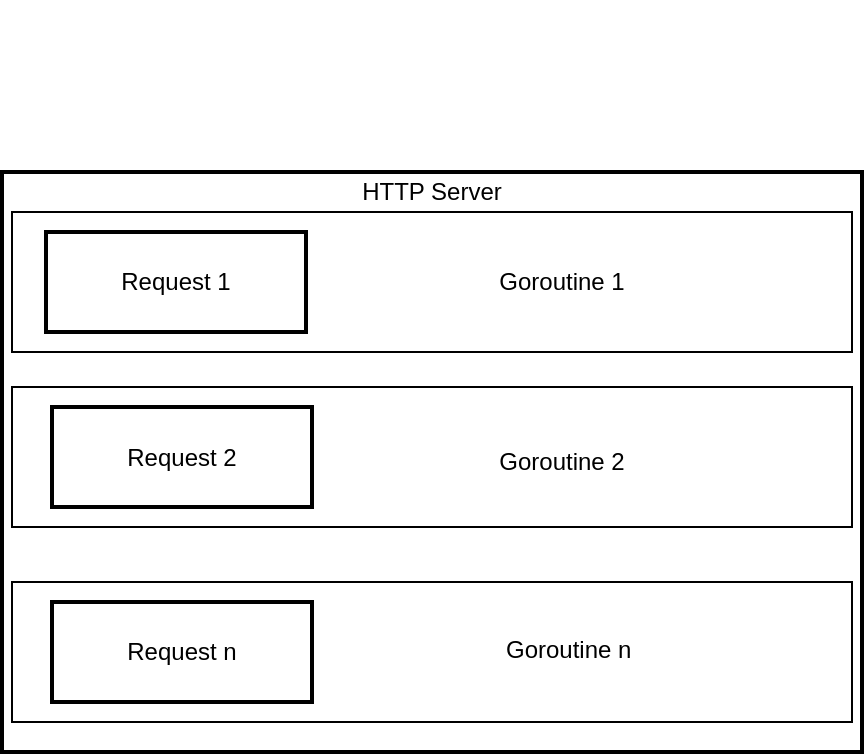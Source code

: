 <mxfile pages="1" version="11.2.3" type="device"><diagram id="-Ywl_Bs-XV7HFHxpIe78" name="Page-1"><mxGraphModel dx="1099" dy="694" grid="1" gridSize="10" guides="1" tooltips="1" connect="1" arrows="1" fold="1" page="1" pageScale="1" pageWidth="850" pageHeight="1100" math="0" shadow="0"><root><mxCell id="0"/><mxCell id="1" parent="0"/><mxCell id="sWCoKXbM5TTvDixjBysL-19" value="" style="rounded=0;whiteSpace=wrap;html=1;strokeWidth=2;" parent="1" vertex="1"><mxGeometry x="10" y="200" width="430" height="290" as="geometry"/></mxCell><mxCell id="zC4s6r8sz5i_QKQFDh3--3" value="" style="rounded=0;whiteSpace=wrap;html=1;" vertex="1" parent="1"><mxGeometry x="15" y="405" width="420" height="70" as="geometry"/></mxCell><mxCell id="zC4s6r8sz5i_QKQFDh3--2" value="" style="rounded=0;whiteSpace=wrap;html=1;" vertex="1" parent="1"><mxGeometry x="15" y="307.5" width="420" height="70" as="geometry"/></mxCell><mxCell id="zC4s6r8sz5i_QKQFDh3--1" value="" style="rounded=0;whiteSpace=wrap;html=1;" vertex="1" parent="1"><mxGeometry x="15" y="220" width="420" height="70" as="geometry"/></mxCell><mxCell id="sWCoKXbM5TTvDixjBysL-1" value="Request 1" style="rounded=0;whiteSpace=wrap;html=1;strokeWidth=2;" parent="1" vertex="1"><mxGeometry x="32" y="230" width="130" height="50" as="geometry"/></mxCell><mxCell id="sWCoKXbM5TTvDixjBysL-2" value="Request 2" style="rounded=0;whiteSpace=wrap;html=1;strokeWidth=2;" parent="1" vertex="1"><mxGeometry x="35" y="317.5" width="130" height="50" as="geometry"/></mxCell><mxCell id="sWCoKXbM5TTvDixjBysL-3" value="Request n" style="rounded=0;whiteSpace=wrap;html=1;strokeWidth=2;" parent="1" vertex="1"><mxGeometry x="35" y="415" width="130" height="50" as="geometry"/></mxCell><mxCell id="sWCoKXbM5TTvDixjBysL-20" value="HTTP Server" style="text;html=1;strokeColor=none;fillColor=none;align=center;verticalAlign=middle;whiteSpace=wrap;rounded=0;strokeWidth=2;" parent="1" vertex="1"><mxGeometry x="165" y="200" width="120" height="20" as="geometry"/></mxCell><mxCell id="sWCoKXbM5TTvDixjBysL-38" value="&lt;br&gt;&lt;span style=&quot;font-size: 15px&quot;&gt;&lt;br&gt;&lt;/span&gt;" style="text;html=1;strokeColor=none;fillColor=none;align=center;verticalAlign=middle;whiteSpace=wrap;rounded=0;" parent="1" vertex="1"><mxGeometry x="175" y="120" width="100" height="20" as="geometry"/></mxCell><mxCell id="zC4s6r8sz5i_QKQFDh3--4" value="Goroutine 1" style="text;html=1;strokeColor=none;fillColor=none;align=center;verticalAlign=middle;whiteSpace=wrap;rounded=0;" vertex="1" parent="1"><mxGeometry x="250" y="245" width="80" height="20" as="geometry"/></mxCell><mxCell id="zC4s6r8sz5i_QKQFDh3--5" value="Goroutine 2" style="text;html=1;strokeColor=none;fillColor=none;align=center;verticalAlign=middle;whiteSpace=wrap;rounded=0;" vertex="1" parent="1"><mxGeometry x="250" y="335" width="80" height="20" as="geometry"/></mxCell><mxCell id="zC4s6r8sz5i_QKQFDh3--6" value="Goroutine n" style="text;html=1;" vertex="1" parent="1"><mxGeometry x="260" y="425" width="90" height="30" as="geometry"/></mxCell></root></mxGraphModel></diagram></mxfile>